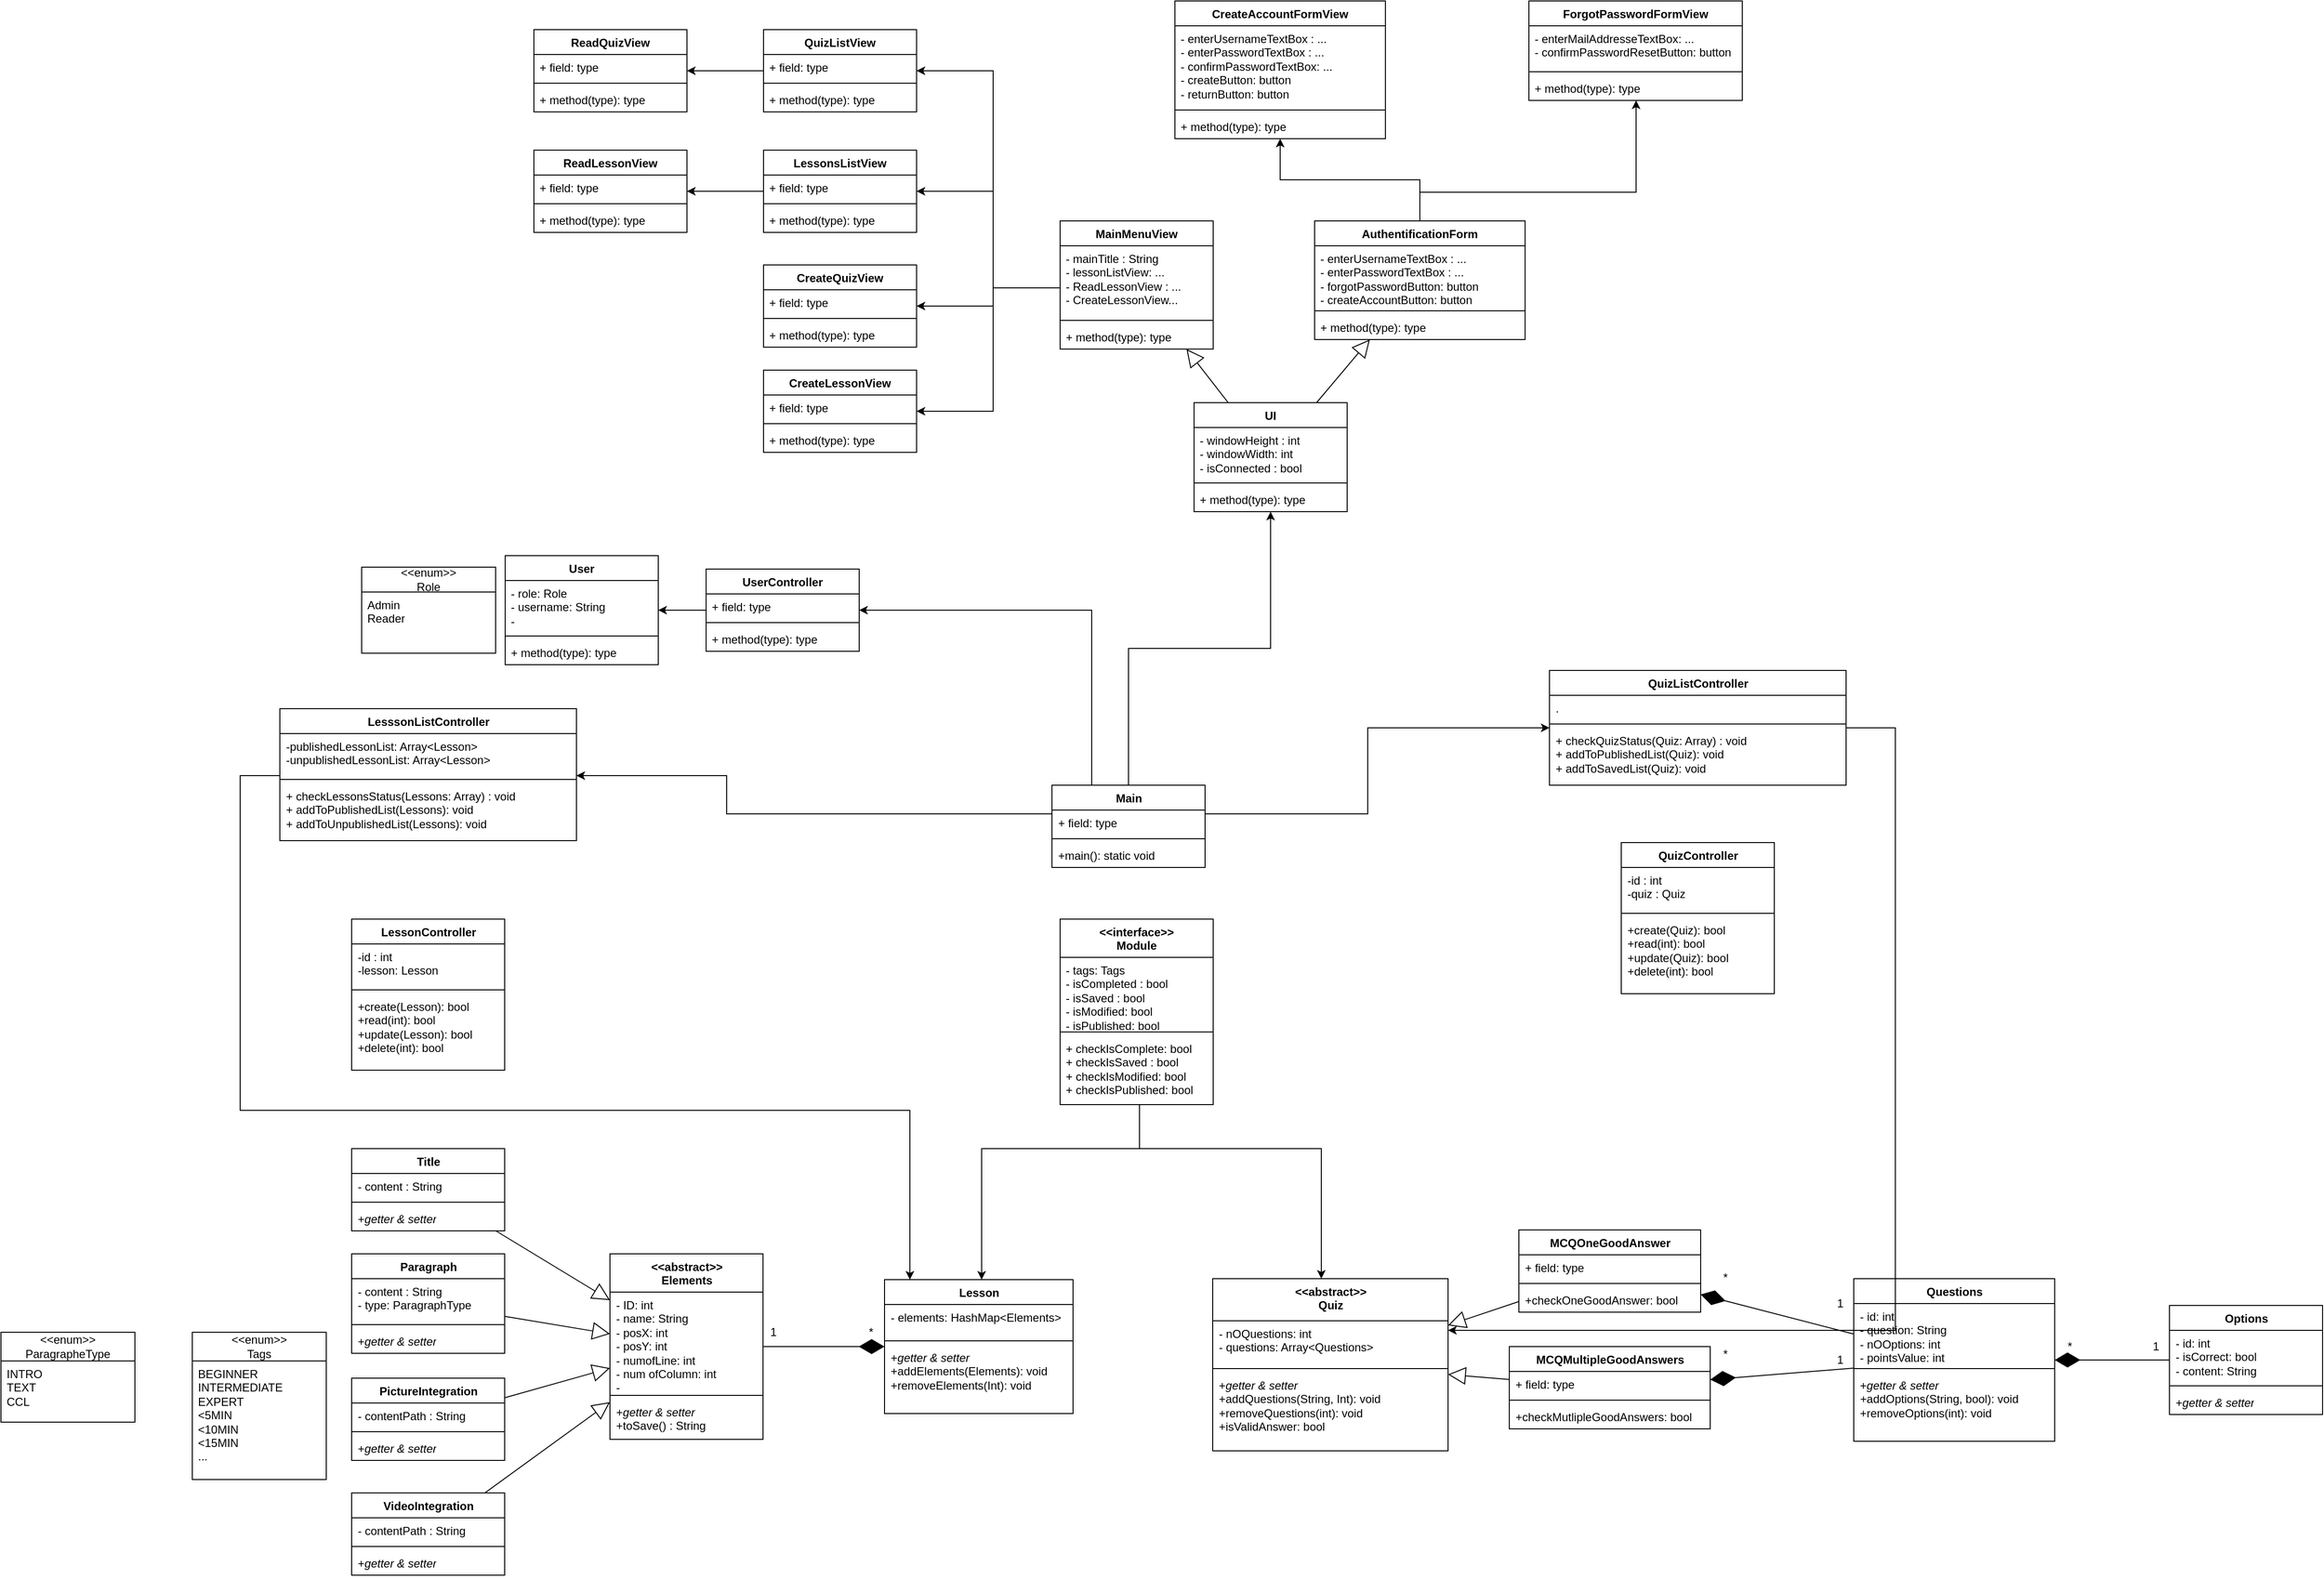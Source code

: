 <mxfile version="24.7.17">
  <diagram name="Page-1" id="LISpaQGpMFGgsJHc8Aif">
    <mxGraphModel dx="4052" dy="2722" grid="1" gridSize="10" guides="1" tooltips="1" connect="1" arrows="1" fold="1" page="1" pageScale="1" pageWidth="827" pageHeight="1169" math="0" shadow="0">
      <root>
        <mxCell id="0" />
        <mxCell id="1" parent="0" />
        <mxCell id="mZM5SPe1gq3rT5h0dDff-43" style="edgeStyle=orthogonalEdgeStyle;rounded=0;orthogonalLoop=1;jettySize=auto;html=1;" parent="1" source="yk_457d4relMSUZ8ZGa3-5" target="yk_457d4relMSUZ8ZGa3-113" edge="1">
          <mxGeometry relative="1" as="geometry">
            <Array as="points">
              <mxPoint x="-41.5" y="290" />
              <mxPoint x="-41.5" y="250" />
            </Array>
          </mxGeometry>
        </mxCell>
        <mxCell id="mZM5SPe1gq3rT5h0dDff-72" style="edgeStyle=orthogonalEdgeStyle;rounded=0;orthogonalLoop=1;jettySize=auto;html=1;" parent="1" source="yk_457d4relMSUZ8ZGa3-5" target="mZM5SPe1gq3rT5h0dDff-68" edge="1">
          <mxGeometry relative="1" as="geometry">
            <Array as="points">
              <mxPoint x="340" y="77" />
            </Array>
          </mxGeometry>
        </mxCell>
        <mxCell id="mZM5SPe1gq3rT5h0dDff-111" style="edgeStyle=orthogonalEdgeStyle;rounded=0;orthogonalLoop=1;jettySize=auto;html=1;" parent="1" source="yk_457d4relMSUZ8ZGa3-5" target="yk_457d4relMSUZ8ZGa3-9" edge="1">
          <mxGeometry relative="1" as="geometry" />
        </mxCell>
        <mxCell id="yk_457d4relMSUZ8ZGa3-5" value="Main" style="swimlane;fontStyle=1;align=center;verticalAlign=top;childLayout=stackLayout;horizontal=1;startSize=26;horizontalStack=0;resizeParent=1;resizeParentMax=0;resizeLast=0;collapsible=1;marginBottom=0;whiteSpace=wrap;html=1;" parent="1" vertex="1">
          <mxGeometry x="298.5" y="260" width="160" height="86" as="geometry" />
        </mxCell>
        <mxCell id="yk_457d4relMSUZ8ZGa3-6" value="+ field: type" style="text;strokeColor=none;fillColor=none;align=left;verticalAlign=top;spacingLeft=4;spacingRight=4;overflow=hidden;rotatable=0;points=[[0,0.5],[1,0.5]];portConstraint=eastwest;whiteSpace=wrap;html=1;" parent="yk_457d4relMSUZ8ZGa3-5" vertex="1">
          <mxGeometry y="26" width="160" height="26" as="geometry" />
        </mxCell>
        <mxCell id="yk_457d4relMSUZ8ZGa3-7" value="" style="line;strokeWidth=1;fillColor=none;align=left;verticalAlign=middle;spacingTop=-1;spacingLeft=3;spacingRight=3;rotatable=0;labelPosition=right;points=[];portConstraint=eastwest;strokeColor=inherit;" parent="yk_457d4relMSUZ8ZGa3-5" vertex="1">
          <mxGeometry y="52" width="160" height="8" as="geometry" />
        </mxCell>
        <mxCell id="yk_457d4relMSUZ8ZGa3-8" value="+main(): static void" style="text;strokeColor=none;fillColor=none;align=left;verticalAlign=top;spacingLeft=4;spacingRight=4;overflow=hidden;rotatable=0;points=[[0,0.5],[1,0.5]];portConstraint=eastwest;whiteSpace=wrap;html=1;" parent="yk_457d4relMSUZ8ZGa3-5" vertex="1">
          <mxGeometry y="60" width="160" height="26" as="geometry" />
        </mxCell>
        <mxCell id="yk_457d4relMSUZ8ZGa3-9" value="UI" style="swimlane;fontStyle=1;align=center;verticalAlign=top;childLayout=stackLayout;horizontal=1;startSize=26;horizontalStack=0;resizeParent=1;resizeParentMax=0;resizeLast=0;collapsible=1;marginBottom=0;whiteSpace=wrap;html=1;" parent="1" vertex="1">
          <mxGeometry x="447" y="-140" width="160" height="114" as="geometry" />
        </mxCell>
        <mxCell id="yk_457d4relMSUZ8ZGa3-10" value="- windowHeight : int&lt;div&gt;- windowWidth: int&lt;/div&gt;&lt;div&gt;- isConnected : bool&lt;/div&gt;" style="text;strokeColor=none;fillColor=none;align=left;verticalAlign=top;spacingLeft=4;spacingRight=4;overflow=hidden;rotatable=0;points=[[0,0.5],[1,0.5]];portConstraint=eastwest;whiteSpace=wrap;html=1;" parent="yk_457d4relMSUZ8ZGa3-9" vertex="1">
          <mxGeometry y="26" width="160" height="54" as="geometry" />
        </mxCell>
        <mxCell id="yk_457d4relMSUZ8ZGa3-11" value="" style="line;strokeWidth=1;fillColor=none;align=left;verticalAlign=middle;spacingTop=-1;spacingLeft=3;spacingRight=3;rotatable=0;labelPosition=right;points=[];portConstraint=eastwest;strokeColor=inherit;" parent="yk_457d4relMSUZ8ZGa3-9" vertex="1">
          <mxGeometry y="80" width="160" height="8" as="geometry" />
        </mxCell>
        <mxCell id="yk_457d4relMSUZ8ZGa3-12" value="+ method(type): type" style="text;strokeColor=none;fillColor=none;align=left;verticalAlign=top;spacingLeft=4;spacingRight=4;overflow=hidden;rotatable=0;points=[[0,0.5],[1,0.5]];portConstraint=eastwest;whiteSpace=wrap;html=1;" parent="yk_457d4relMSUZ8ZGa3-9" vertex="1">
          <mxGeometry y="88" width="160" height="26" as="geometry" />
        </mxCell>
        <mxCell id="mZM5SPe1gq3rT5h0dDff-110" style="edgeStyle=orthogonalEdgeStyle;rounded=0;orthogonalLoop=1;jettySize=auto;html=1;" parent="1" source="yk_457d4relMSUZ8ZGa3-13" target="yk_457d4relMSUZ8ZGa3-17" edge="1">
          <mxGeometry relative="1" as="geometry" />
        </mxCell>
        <mxCell id="yk_457d4relMSUZ8ZGa3-13" value="LessonsListView" style="swimlane;fontStyle=1;align=center;verticalAlign=top;childLayout=stackLayout;horizontal=1;startSize=26;horizontalStack=0;resizeParent=1;resizeParentMax=0;resizeLast=0;collapsible=1;marginBottom=0;whiteSpace=wrap;html=1;" parent="1" vertex="1">
          <mxGeometry x="-3" y="-404" width="160" height="86" as="geometry" />
        </mxCell>
        <mxCell id="yk_457d4relMSUZ8ZGa3-14" value="+ field: type" style="text;strokeColor=none;fillColor=none;align=left;verticalAlign=top;spacingLeft=4;spacingRight=4;overflow=hidden;rotatable=0;points=[[0,0.5],[1,0.5]];portConstraint=eastwest;whiteSpace=wrap;html=1;" parent="yk_457d4relMSUZ8ZGa3-13" vertex="1">
          <mxGeometry y="26" width="160" height="26" as="geometry" />
        </mxCell>
        <mxCell id="yk_457d4relMSUZ8ZGa3-15" value="" style="line;strokeWidth=1;fillColor=none;align=left;verticalAlign=middle;spacingTop=-1;spacingLeft=3;spacingRight=3;rotatable=0;labelPosition=right;points=[];portConstraint=eastwest;strokeColor=inherit;" parent="yk_457d4relMSUZ8ZGa3-13" vertex="1">
          <mxGeometry y="52" width="160" height="8" as="geometry" />
        </mxCell>
        <mxCell id="yk_457d4relMSUZ8ZGa3-16" value="+ method(type): type" style="text;strokeColor=none;fillColor=none;align=left;verticalAlign=top;spacingLeft=4;spacingRight=4;overflow=hidden;rotatable=0;points=[[0,0.5],[1,0.5]];portConstraint=eastwest;whiteSpace=wrap;html=1;" parent="yk_457d4relMSUZ8ZGa3-13" vertex="1">
          <mxGeometry y="60" width="160" height="26" as="geometry" />
        </mxCell>
        <mxCell id="yk_457d4relMSUZ8ZGa3-17" value="ReadLessonView" style="swimlane;fontStyle=1;align=center;verticalAlign=top;childLayout=stackLayout;horizontal=1;startSize=26;horizontalStack=0;resizeParent=1;resizeParentMax=0;resizeLast=0;collapsible=1;marginBottom=0;whiteSpace=wrap;html=1;" parent="1" vertex="1">
          <mxGeometry x="-243" y="-404" width="160" height="86" as="geometry" />
        </mxCell>
        <mxCell id="yk_457d4relMSUZ8ZGa3-18" value="+ field: type" style="text;strokeColor=none;fillColor=none;align=left;verticalAlign=top;spacingLeft=4;spacingRight=4;overflow=hidden;rotatable=0;points=[[0,0.5],[1,0.5]];portConstraint=eastwest;whiteSpace=wrap;html=1;" parent="yk_457d4relMSUZ8ZGa3-17" vertex="1">
          <mxGeometry y="26" width="160" height="26" as="geometry" />
        </mxCell>
        <mxCell id="yk_457d4relMSUZ8ZGa3-19" value="" style="line;strokeWidth=1;fillColor=none;align=left;verticalAlign=middle;spacingTop=-1;spacingLeft=3;spacingRight=3;rotatable=0;labelPosition=right;points=[];portConstraint=eastwest;strokeColor=inherit;" parent="yk_457d4relMSUZ8ZGa3-17" vertex="1">
          <mxGeometry y="52" width="160" height="8" as="geometry" />
        </mxCell>
        <mxCell id="yk_457d4relMSUZ8ZGa3-20" value="+ method(type): type" style="text;strokeColor=none;fillColor=none;align=left;verticalAlign=top;spacingLeft=4;spacingRight=4;overflow=hidden;rotatable=0;points=[[0,0.5],[1,0.5]];portConstraint=eastwest;whiteSpace=wrap;html=1;" parent="yk_457d4relMSUZ8ZGa3-17" vertex="1">
          <mxGeometry y="60" width="160" height="26" as="geometry" />
        </mxCell>
        <mxCell id="yk_457d4relMSUZ8ZGa3-21" value="CreateLessonView" style="swimlane;fontStyle=1;align=center;verticalAlign=top;childLayout=stackLayout;horizontal=1;startSize=26;horizontalStack=0;resizeParent=1;resizeParentMax=0;resizeLast=0;collapsible=1;marginBottom=0;whiteSpace=wrap;html=1;" parent="1" vertex="1">
          <mxGeometry x="-3" y="-174" width="160" height="86" as="geometry" />
        </mxCell>
        <mxCell id="yk_457d4relMSUZ8ZGa3-22" value="+ field: type" style="text;strokeColor=none;fillColor=none;align=left;verticalAlign=top;spacingLeft=4;spacingRight=4;overflow=hidden;rotatable=0;points=[[0,0.5],[1,0.5]];portConstraint=eastwest;whiteSpace=wrap;html=1;" parent="yk_457d4relMSUZ8ZGa3-21" vertex="1">
          <mxGeometry y="26" width="160" height="26" as="geometry" />
        </mxCell>
        <mxCell id="yk_457d4relMSUZ8ZGa3-23" value="" style="line;strokeWidth=1;fillColor=none;align=left;verticalAlign=middle;spacingTop=-1;spacingLeft=3;spacingRight=3;rotatable=0;labelPosition=right;points=[];portConstraint=eastwest;strokeColor=inherit;" parent="yk_457d4relMSUZ8ZGa3-21" vertex="1">
          <mxGeometry y="52" width="160" height="8" as="geometry" />
        </mxCell>
        <mxCell id="yk_457d4relMSUZ8ZGa3-24" value="+ method(type): type" style="text;strokeColor=none;fillColor=none;align=left;verticalAlign=top;spacingLeft=4;spacingRight=4;overflow=hidden;rotatable=0;points=[[0,0.5],[1,0.5]];portConstraint=eastwest;whiteSpace=wrap;html=1;" parent="yk_457d4relMSUZ8ZGa3-21" vertex="1">
          <mxGeometry y="60" width="160" height="26" as="geometry" />
        </mxCell>
        <mxCell id="mZM5SPe1gq3rT5h0dDff-106" style="edgeStyle=orthogonalEdgeStyle;rounded=0;orthogonalLoop=1;jettySize=auto;html=1;" parent="1" source="yk_457d4relMSUZ8ZGa3-25" target="yk_457d4relMSUZ8ZGa3-13" edge="1">
          <mxGeometry relative="1" as="geometry">
            <Array as="points">
              <mxPoint x="237" y="-260" />
              <mxPoint x="237" y="-361" />
            </Array>
          </mxGeometry>
        </mxCell>
        <mxCell id="mZM5SPe1gq3rT5h0dDff-107" style="edgeStyle=orthogonalEdgeStyle;rounded=0;orthogonalLoop=1;jettySize=auto;html=1;" parent="1" source="yk_457d4relMSUZ8ZGa3-25" target="mZM5SPe1gq3rT5h0dDff-76" edge="1">
          <mxGeometry relative="1" as="geometry">
            <Array as="points">
              <mxPoint x="237" y="-260" />
              <mxPoint x="237" y="-241" />
            </Array>
          </mxGeometry>
        </mxCell>
        <mxCell id="mZM5SPe1gq3rT5h0dDff-108" style="edgeStyle=orthogonalEdgeStyle;rounded=0;orthogonalLoop=1;jettySize=auto;html=1;" parent="1" source="yk_457d4relMSUZ8ZGa3-25" target="yk_457d4relMSUZ8ZGa3-21" edge="1">
          <mxGeometry relative="1" as="geometry">
            <Array as="points">
              <mxPoint x="237" y="-260" />
              <mxPoint x="237" y="-131" />
            </Array>
          </mxGeometry>
        </mxCell>
        <mxCell id="yk_457d4relMSUZ8ZGa3-25" value="MainMenuView" style="swimlane;fontStyle=1;align=center;verticalAlign=top;childLayout=stackLayout;horizontal=1;startSize=26;horizontalStack=0;resizeParent=1;resizeParentMax=0;resizeLast=0;collapsible=1;marginBottom=0;whiteSpace=wrap;html=1;" parent="1" vertex="1">
          <mxGeometry x="307" y="-330" width="160" height="134" as="geometry" />
        </mxCell>
        <mxCell id="yk_457d4relMSUZ8ZGa3-26" value="- mainTitle : String&lt;div&gt;- lessonListView: ...&lt;/div&gt;&lt;div&gt;- ReadLessonView : ...&lt;/div&gt;&lt;div&gt;- CreateLessonView...&lt;/div&gt;" style="text;strokeColor=none;fillColor=none;align=left;verticalAlign=top;spacingLeft=4;spacingRight=4;overflow=hidden;rotatable=0;points=[[0,0.5],[1,0.5]];portConstraint=eastwest;whiteSpace=wrap;html=1;" parent="yk_457d4relMSUZ8ZGa3-25" vertex="1">
          <mxGeometry y="26" width="160" height="74" as="geometry" />
        </mxCell>
        <mxCell id="yk_457d4relMSUZ8ZGa3-27" value="" style="line;strokeWidth=1;fillColor=none;align=left;verticalAlign=middle;spacingTop=-1;spacingLeft=3;spacingRight=3;rotatable=0;labelPosition=right;points=[];portConstraint=eastwest;strokeColor=inherit;" parent="yk_457d4relMSUZ8ZGa3-25" vertex="1">
          <mxGeometry y="100" width="160" height="8" as="geometry" />
        </mxCell>
        <mxCell id="yk_457d4relMSUZ8ZGa3-28" value="+ method(type): type" style="text;strokeColor=none;fillColor=none;align=left;verticalAlign=top;spacingLeft=4;spacingRight=4;overflow=hidden;rotatable=0;points=[[0,0.5],[1,0.5]];portConstraint=eastwest;whiteSpace=wrap;html=1;" parent="yk_457d4relMSUZ8ZGa3-25" vertex="1">
          <mxGeometry y="108" width="160" height="26" as="geometry" />
        </mxCell>
        <mxCell id="mZM5SPe1gq3rT5h0dDff-103" style="edgeStyle=orthogonalEdgeStyle;rounded=0;orthogonalLoop=1;jettySize=auto;html=1;" parent="1" source="yk_457d4relMSUZ8ZGa3-29" target="yk_457d4relMSUZ8ZGa3-33" edge="1">
          <mxGeometry relative="1" as="geometry" />
        </mxCell>
        <mxCell id="mZM5SPe1gq3rT5h0dDff-104" style="edgeStyle=orthogonalEdgeStyle;rounded=0;orthogonalLoop=1;jettySize=auto;html=1;" parent="1" source="yk_457d4relMSUZ8ZGa3-29" target="yk_457d4relMSUZ8ZGa3-37" edge="1">
          <mxGeometry relative="1" as="geometry">
            <Array as="points">
              <mxPoint x="683" y="-360" />
              <mxPoint x="909" y="-360" />
            </Array>
          </mxGeometry>
        </mxCell>
        <mxCell id="yk_457d4relMSUZ8ZGa3-29" value="AuthentificationForm" style="swimlane;fontStyle=1;align=center;verticalAlign=top;childLayout=stackLayout;horizontal=1;startSize=26;horizontalStack=0;resizeParent=1;resizeParentMax=0;resizeLast=0;collapsible=1;marginBottom=0;whiteSpace=wrap;html=1;" parent="1" vertex="1">
          <mxGeometry x="573" y="-330" width="220" height="124" as="geometry" />
        </mxCell>
        <mxCell id="yk_457d4relMSUZ8ZGa3-30" value="- enterUsernameTextBox : ...&lt;div&gt;- enterPasswordTextBox : ...&lt;/div&gt;&lt;div&gt;- forgotPasswordButton: button&lt;/div&gt;&lt;div&gt;- createAccountButton: button&lt;/div&gt;" style="text;strokeColor=none;fillColor=none;align=left;verticalAlign=top;spacingLeft=4;spacingRight=4;overflow=hidden;rotatable=0;points=[[0,0.5],[1,0.5]];portConstraint=eastwest;whiteSpace=wrap;html=1;" parent="yk_457d4relMSUZ8ZGa3-29" vertex="1">
          <mxGeometry y="26" width="220" height="64" as="geometry" />
        </mxCell>
        <mxCell id="yk_457d4relMSUZ8ZGa3-31" value="" style="line;strokeWidth=1;fillColor=none;align=left;verticalAlign=middle;spacingTop=-1;spacingLeft=3;spacingRight=3;rotatable=0;labelPosition=right;points=[];portConstraint=eastwest;strokeColor=inherit;" parent="yk_457d4relMSUZ8ZGa3-29" vertex="1">
          <mxGeometry y="90" width="220" height="8" as="geometry" />
        </mxCell>
        <mxCell id="yk_457d4relMSUZ8ZGa3-32" value="+ method(type): type" style="text;strokeColor=none;fillColor=none;align=left;verticalAlign=top;spacingLeft=4;spacingRight=4;overflow=hidden;rotatable=0;points=[[0,0.5],[1,0.5]];portConstraint=eastwest;whiteSpace=wrap;html=1;" parent="yk_457d4relMSUZ8ZGa3-29" vertex="1">
          <mxGeometry y="98" width="220" height="26" as="geometry" />
        </mxCell>
        <mxCell id="yk_457d4relMSUZ8ZGa3-33" value="CreateAccountFormView" style="swimlane;fontStyle=1;align=center;verticalAlign=top;childLayout=stackLayout;horizontal=1;startSize=26;horizontalStack=0;resizeParent=1;resizeParentMax=0;resizeLast=0;collapsible=1;marginBottom=0;whiteSpace=wrap;html=1;" parent="1" vertex="1">
          <mxGeometry x="427" y="-560" width="220" height="144" as="geometry" />
        </mxCell>
        <mxCell id="yk_457d4relMSUZ8ZGa3-34" value="- enterUsernameTextBox&amp;nbsp;: ...&lt;div&gt;- enterPassword&lt;span style=&quot;background-color: initial;&quot;&gt;TextBox&lt;/span&gt;&lt;span style=&quot;background-color: initial;&quot;&gt;&amp;nbsp;: ...&lt;/span&gt;&lt;/div&gt;&lt;div&gt;- confirmPassword&lt;span style=&quot;background-color: initial;&quot;&gt;TextBox&lt;/span&gt;&lt;span style=&quot;background-color: initial;&quot;&gt;: ...&lt;/span&gt;&lt;/div&gt;&lt;div&gt;- createButton: button&lt;/div&gt;&lt;div&gt;- returnButton: button&lt;/div&gt;&lt;div&gt;&lt;br&gt;&lt;/div&gt;" style="text;strokeColor=none;fillColor=none;align=left;verticalAlign=top;spacingLeft=4;spacingRight=4;overflow=hidden;rotatable=0;points=[[0,0.5],[1,0.5]];portConstraint=eastwest;whiteSpace=wrap;html=1;" parent="yk_457d4relMSUZ8ZGa3-33" vertex="1">
          <mxGeometry y="26" width="220" height="84" as="geometry" />
        </mxCell>
        <mxCell id="yk_457d4relMSUZ8ZGa3-35" value="" style="line;strokeWidth=1;fillColor=none;align=left;verticalAlign=middle;spacingTop=-1;spacingLeft=3;spacingRight=3;rotatable=0;labelPosition=right;points=[];portConstraint=eastwest;strokeColor=inherit;" parent="yk_457d4relMSUZ8ZGa3-33" vertex="1">
          <mxGeometry y="110" width="220" height="8" as="geometry" />
        </mxCell>
        <mxCell id="yk_457d4relMSUZ8ZGa3-36" value="+ method(type): type" style="text;strokeColor=none;fillColor=none;align=left;verticalAlign=top;spacingLeft=4;spacingRight=4;overflow=hidden;rotatable=0;points=[[0,0.5],[1,0.5]];portConstraint=eastwest;whiteSpace=wrap;html=1;" parent="yk_457d4relMSUZ8ZGa3-33" vertex="1">
          <mxGeometry y="118" width="220" height="26" as="geometry" />
        </mxCell>
        <mxCell id="yk_457d4relMSUZ8ZGa3-37" value="ForgotPasswordFormView" style="swimlane;fontStyle=1;align=center;verticalAlign=top;childLayout=stackLayout;horizontal=1;startSize=26;horizontalStack=0;resizeParent=1;resizeParentMax=0;resizeLast=0;collapsible=1;marginBottom=0;whiteSpace=wrap;html=1;" parent="1" vertex="1">
          <mxGeometry x="797" y="-560" width="223" height="104" as="geometry" />
        </mxCell>
        <mxCell id="yk_457d4relMSUZ8ZGa3-38" value="- enterMailAddresseTextBox: ...&lt;div&gt;- confirmPasswordResetButton: button&amp;nbsp;&lt;/div&gt;" style="text;strokeColor=none;fillColor=none;align=left;verticalAlign=top;spacingLeft=4;spacingRight=4;overflow=hidden;rotatable=0;points=[[0,0.5],[1,0.5]];portConstraint=eastwest;whiteSpace=wrap;html=1;" parent="yk_457d4relMSUZ8ZGa3-37" vertex="1">
          <mxGeometry y="26" width="223" height="44" as="geometry" />
        </mxCell>
        <mxCell id="yk_457d4relMSUZ8ZGa3-39" value="" style="line;strokeWidth=1;fillColor=none;align=left;verticalAlign=middle;spacingTop=-1;spacingLeft=3;spacingRight=3;rotatable=0;labelPosition=right;points=[];portConstraint=eastwest;strokeColor=inherit;" parent="yk_457d4relMSUZ8ZGa3-37" vertex="1">
          <mxGeometry y="70" width="223" height="8" as="geometry" />
        </mxCell>
        <mxCell id="yk_457d4relMSUZ8ZGa3-40" value="+ method(type): type" style="text;strokeColor=none;fillColor=none;align=left;verticalAlign=top;spacingLeft=4;spacingRight=4;overflow=hidden;rotatable=0;points=[[0,0.5],[1,0.5]];portConstraint=eastwest;whiteSpace=wrap;html=1;" parent="yk_457d4relMSUZ8ZGa3-37" vertex="1">
          <mxGeometry y="78" width="223" height="26" as="geometry" />
        </mxCell>
        <mxCell id="yk_457d4relMSUZ8ZGa3-41" value="Lesson" style="swimlane;fontStyle=1;align=center;verticalAlign=top;childLayout=stackLayout;horizontal=1;startSize=26;horizontalStack=0;resizeParent=1;resizeParentMax=0;resizeLast=0;collapsible=1;marginBottom=0;whiteSpace=wrap;html=1;" parent="1" vertex="1">
          <mxGeometry x="123.5" y="777" width="197" height="140" as="geometry" />
        </mxCell>
        <mxCell id="yk_457d4relMSUZ8ZGa3-42" value="- elements: HashMap&amp;lt;Elements&amp;gt;&lt;div&gt;&lt;br&gt;&lt;/div&gt;" style="text;strokeColor=none;fillColor=none;align=left;verticalAlign=top;spacingLeft=4;spacingRight=4;overflow=hidden;rotatable=0;points=[[0,0.5],[1,0.5]];portConstraint=eastwest;whiteSpace=wrap;html=1;" parent="yk_457d4relMSUZ8ZGa3-41" vertex="1">
          <mxGeometry y="26" width="197" height="34" as="geometry" />
        </mxCell>
        <mxCell id="yk_457d4relMSUZ8ZGa3-43" value="" style="line;strokeWidth=1;fillColor=none;align=left;verticalAlign=middle;spacingTop=-1;spacingLeft=3;spacingRight=3;rotatable=0;labelPosition=right;points=[];portConstraint=eastwest;strokeColor=inherit;" parent="yk_457d4relMSUZ8ZGa3-41" vertex="1">
          <mxGeometry y="60" width="197" height="8" as="geometry" />
        </mxCell>
        <mxCell id="yk_457d4relMSUZ8ZGa3-44" value="&lt;div&gt;+&lt;i&gt;getter &amp;amp; setter&lt;/i&gt;&lt;/div&gt;+addElements(Elements): void&lt;div&gt;+removeElements(&lt;span style=&quot;background-color: initial;&quot;&gt;Int&lt;/span&gt;&lt;span style=&quot;background-color: initial;&quot;&gt;): void&lt;/span&gt;&lt;/div&gt;" style="text;strokeColor=none;fillColor=none;align=left;verticalAlign=top;spacingLeft=4;spacingRight=4;overflow=hidden;rotatable=0;points=[[0,0.5],[1,0.5]];portConstraint=eastwest;whiteSpace=wrap;html=1;" parent="yk_457d4relMSUZ8ZGa3-41" vertex="1">
          <mxGeometry y="68" width="197" height="72" as="geometry" />
        </mxCell>
        <mxCell id="yk_457d4relMSUZ8ZGa3-45" value="&lt;div&gt;&amp;lt;&amp;lt;abstract&amp;gt;&amp;gt;&lt;/div&gt;Elements" style="swimlane;fontStyle=1;align=center;verticalAlign=top;childLayout=stackLayout;horizontal=1;startSize=40;horizontalStack=0;resizeParent=1;resizeParentMax=0;resizeLast=0;collapsible=1;marginBottom=0;whiteSpace=wrap;html=1;" parent="1" vertex="1">
          <mxGeometry x="-163.5" y="750" width="160" height="194" as="geometry" />
        </mxCell>
        <mxCell id="yk_457d4relMSUZ8ZGa3-46" value="- ID: int&lt;div&gt;- name: String&lt;div&gt;- posX: int&lt;/div&gt;&lt;div&gt;- posY: int&lt;/div&gt;&lt;div&gt;- numofLine: int&lt;/div&gt;&lt;div&gt;- num ofColumn: int&lt;/div&gt;&lt;div&gt;-&amp;nbsp;&lt;/div&gt;&lt;/div&gt;" style="text;strokeColor=none;fillColor=none;align=left;verticalAlign=top;spacingLeft=4;spacingRight=4;overflow=hidden;rotatable=0;points=[[0,0.5],[1,0.5]];portConstraint=eastwest;whiteSpace=wrap;html=1;" parent="yk_457d4relMSUZ8ZGa3-45" vertex="1">
          <mxGeometry y="40" width="160" height="104" as="geometry" />
        </mxCell>
        <mxCell id="yk_457d4relMSUZ8ZGa3-47" value="" style="line;strokeWidth=1;fillColor=none;align=left;verticalAlign=middle;spacingTop=-1;spacingLeft=3;spacingRight=3;rotatable=0;labelPosition=right;points=[];portConstraint=eastwest;strokeColor=inherit;" parent="yk_457d4relMSUZ8ZGa3-45" vertex="1">
          <mxGeometry y="144" width="160" height="8" as="geometry" />
        </mxCell>
        <mxCell id="yk_457d4relMSUZ8ZGa3-48" value="+&lt;i&gt;getter &amp;amp; setter&lt;/i&gt;&lt;div&gt;+toSave() : String&lt;/div&gt;" style="text;strokeColor=none;fillColor=none;align=left;verticalAlign=top;spacingLeft=4;spacingRight=4;overflow=hidden;rotatable=0;points=[[0,0.5],[1,0.5]];portConstraint=eastwest;whiteSpace=wrap;html=1;" parent="yk_457d4relMSUZ8ZGa3-45" vertex="1">
          <mxGeometry y="152" width="160" height="42" as="geometry" />
        </mxCell>
        <mxCell id="yk_457d4relMSUZ8ZGa3-50" value="Title" style="swimlane;fontStyle=1;align=center;verticalAlign=top;childLayout=stackLayout;horizontal=1;startSize=26;horizontalStack=0;resizeParent=1;resizeParentMax=0;resizeLast=0;collapsible=1;marginBottom=0;whiteSpace=wrap;html=1;" parent="1" vertex="1">
          <mxGeometry x="-433.5" y="640" width="160" height="86" as="geometry" />
        </mxCell>
        <mxCell id="yk_457d4relMSUZ8ZGa3-51" value="- content : String" style="text;strokeColor=none;fillColor=none;align=left;verticalAlign=top;spacingLeft=4;spacingRight=4;overflow=hidden;rotatable=0;points=[[0,0.5],[1,0.5]];portConstraint=eastwest;whiteSpace=wrap;html=1;" parent="yk_457d4relMSUZ8ZGa3-50" vertex="1">
          <mxGeometry y="26" width="160" height="26" as="geometry" />
        </mxCell>
        <mxCell id="yk_457d4relMSUZ8ZGa3-52" value="" style="line;strokeWidth=1;fillColor=none;align=left;verticalAlign=middle;spacingTop=-1;spacingLeft=3;spacingRight=3;rotatable=0;labelPosition=right;points=[];portConstraint=eastwest;strokeColor=inherit;" parent="yk_457d4relMSUZ8ZGa3-50" vertex="1">
          <mxGeometry y="52" width="160" height="8" as="geometry" />
        </mxCell>
        <mxCell id="yk_457d4relMSUZ8ZGa3-53" value="+&lt;i&gt;getter &amp;amp; setter&lt;/i&gt;" style="text;strokeColor=none;fillColor=none;align=left;verticalAlign=top;spacingLeft=4;spacingRight=4;overflow=hidden;rotatable=0;points=[[0,0.5],[1,0.5]];portConstraint=eastwest;whiteSpace=wrap;html=1;" parent="yk_457d4relMSUZ8ZGa3-50" vertex="1">
          <mxGeometry y="60" width="160" height="26" as="geometry" />
        </mxCell>
        <mxCell id="yk_457d4relMSUZ8ZGa3-54" value="Paragraph" style="swimlane;fontStyle=1;align=center;verticalAlign=top;childLayout=stackLayout;horizontal=1;startSize=26;horizontalStack=0;resizeParent=1;resizeParentMax=0;resizeLast=0;collapsible=1;marginBottom=0;whiteSpace=wrap;html=1;" parent="1" vertex="1">
          <mxGeometry x="-433.5" y="750" width="160" height="104" as="geometry" />
        </mxCell>
        <mxCell id="yk_457d4relMSUZ8ZGa3-55" value="- content : String&lt;div&gt;- type: ParagraphType&lt;/div&gt;" style="text;strokeColor=none;fillColor=none;align=left;verticalAlign=top;spacingLeft=4;spacingRight=4;overflow=hidden;rotatable=0;points=[[0,0.5],[1,0.5]];portConstraint=eastwest;whiteSpace=wrap;html=1;" parent="yk_457d4relMSUZ8ZGa3-54" vertex="1">
          <mxGeometry y="26" width="160" height="44" as="geometry" />
        </mxCell>
        <mxCell id="yk_457d4relMSUZ8ZGa3-56" value="" style="line;strokeWidth=1;fillColor=none;align=left;verticalAlign=middle;spacingTop=-1;spacingLeft=3;spacingRight=3;rotatable=0;labelPosition=right;points=[];portConstraint=eastwest;strokeColor=inherit;" parent="yk_457d4relMSUZ8ZGa3-54" vertex="1">
          <mxGeometry y="70" width="160" height="8" as="geometry" />
        </mxCell>
        <mxCell id="yk_457d4relMSUZ8ZGa3-57" value="+&lt;i&gt;getter &amp;amp; setter&lt;/i&gt;" style="text;strokeColor=none;fillColor=none;align=left;verticalAlign=top;spacingLeft=4;spacingRight=4;overflow=hidden;rotatable=0;points=[[0,0.5],[1,0.5]];portConstraint=eastwest;whiteSpace=wrap;html=1;" parent="yk_457d4relMSUZ8ZGa3-54" vertex="1">
          <mxGeometry y="78" width="160" height="26" as="geometry" />
        </mxCell>
        <mxCell id="yk_457d4relMSUZ8ZGa3-58" value="PictureIntegration" style="swimlane;fontStyle=1;align=center;verticalAlign=top;childLayout=stackLayout;horizontal=1;startSize=26;horizontalStack=0;resizeParent=1;resizeParentMax=0;resizeLast=0;collapsible=1;marginBottom=0;whiteSpace=wrap;html=1;" parent="1" vertex="1">
          <mxGeometry x="-433.5" y="880" width="160" height="86" as="geometry" />
        </mxCell>
        <mxCell id="yk_457d4relMSUZ8ZGa3-59" value="- contentPath : String" style="text;strokeColor=none;fillColor=none;align=left;verticalAlign=top;spacingLeft=4;spacingRight=4;overflow=hidden;rotatable=0;points=[[0,0.5],[1,0.5]];portConstraint=eastwest;whiteSpace=wrap;html=1;" parent="yk_457d4relMSUZ8ZGa3-58" vertex="1">
          <mxGeometry y="26" width="160" height="26" as="geometry" />
        </mxCell>
        <mxCell id="yk_457d4relMSUZ8ZGa3-60" value="" style="line;strokeWidth=1;fillColor=none;align=left;verticalAlign=middle;spacingTop=-1;spacingLeft=3;spacingRight=3;rotatable=0;labelPosition=right;points=[];portConstraint=eastwest;strokeColor=inherit;" parent="yk_457d4relMSUZ8ZGa3-58" vertex="1">
          <mxGeometry y="52" width="160" height="8" as="geometry" />
        </mxCell>
        <mxCell id="yk_457d4relMSUZ8ZGa3-61" value="+&lt;i&gt;getter &amp;amp; setter&lt;/i&gt;" style="text;strokeColor=none;fillColor=none;align=left;verticalAlign=top;spacingLeft=4;spacingRight=4;overflow=hidden;rotatable=0;points=[[0,0.5],[1,0.5]];portConstraint=eastwest;whiteSpace=wrap;html=1;" parent="yk_457d4relMSUZ8ZGa3-58" vertex="1">
          <mxGeometry y="60" width="160" height="26" as="geometry" />
        </mxCell>
        <mxCell id="yk_457d4relMSUZ8ZGa3-62" value="VideoIntegration" style="swimlane;fontStyle=1;align=center;verticalAlign=top;childLayout=stackLayout;horizontal=1;startSize=26;horizontalStack=0;resizeParent=1;resizeParentMax=0;resizeLast=0;collapsible=1;marginBottom=0;whiteSpace=wrap;html=1;" parent="1" vertex="1">
          <mxGeometry x="-433.5" y="1000" width="160" height="86" as="geometry" />
        </mxCell>
        <mxCell id="yk_457d4relMSUZ8ZGa3-63" value="- contentPath : String" style="text;strokeColor=none;fillColor=none;align=left;verticalAlign=top;spacingLeft=4;spacingRight=4;overflow=hidden;rotatable=0;points=[[0,0.5],[1,0.5]];portConstraint=eastwest;whiteSpace=wrap;html=1;" parent="yk_457d4relMSUZ8ZGa3-62" vertex="1">
          <mxGeometry y="26" width="160" height="26" as="geometry" />
        </mxCell>
        <mxCell id="yk_457d4relMSUZ8ZGa3-64" value="" style="line;strokeWidth=1;fillColor=none;align=left;verticalAlign=middle;spacingTop=-1;spacingLeft=3;spacingRight=3;rotatable=0;labelPosition=right;points=[];portConstraint=eastwest;strokeColor=inherit;" parent="yk_457d4relMSUZ8ZGa3-62" vertex="1">
          <mxGeometry y="52" width="160" height="8" as="geometry" />
        </mxCell>
        <mxCell id="yk_457d4relMSUZ8ZGa3-65" value="+&lt;i&gt;getter &amp;amp; setter&lt;/i&gt;" style="text;strokeColor=none;fillColor=none;align=left;verticalAlign=top;spacingLeft=4;spacingRight=4;overflow=hidden;rotatable=0;points=[[0,0.5],[1,0.5]];portConstraint=eastwest;whiteSpace=wrap;html=1;" parent="yk_457d4relMSUZ8ZGa3-62" vertex="1">
          <mxGeometry y="60" width="160" height="26" as="geometry" />
        </mxCell>
        <mxCell id="yk_457d4relMSUZ8ZGa3-79" value="&amp;lt;&amp;lt;enum&amp;gt;&amp;gt;&lt;div&gt;Tags&lt;/div&gt;" style="swimlane;fontStyle=0;childLayout=stackLayout;horizontal=1;startSize=30;fillColor=none;horizontalStack=0;resizeParent=1;resizeParentMax=0;resizeLast=0;collapsible=1;marginBottom=0;whiteSpace=wrap;html=1;" parent="1" vertex="1">
          <mxGeometry x="-600" y="832" width="140" height="154" as="geometry" />
        </mxCell>
        <mxCell id="yk_457d4relMSUZ8ZGa3-80" value="BEGINNER&lt;div&gt;INTERMEDIATE&lt;/div&gt;&lt;div&gt;EXPERT&lt;/div&gt;&lt;div&gt;&amp;lt;5MIN&lt;/div&gt;&lt;div&gt;&amp;lt;10MIN&lt;/div&gt;&lt;div&gt;&amp;lt;15MIN&lt;/div&gt;&lt;div&gt;...&lt;/div&gt;" style="text;strokeColor=none;fillColor=none;align=left;verticalAlign=top;spacingLeft=4;spacingRight=4;overflow=hidden;rotatable=0;points=[[0,0.5],[1,0.5]];portConstraint=eastwest;whiteSpace=wrap;html=1;" parent="yk_457d4relMSUZ8ZGa3-79" vertex="1">
          <mxGeometry y="30" width="140" height="124" as="geometry" />
        </mxCell>
        <mxCell id="yk_457d4relMSUZ8ZGa3-85" value="&lt;div&gt;&amp;lt;&amp;lt;abstract&amp;gt;&amp;gt;&lt;/div&gt;Quiz" style="swimlane;fontStyle=1;align=center;verticalAlign=top;childLayout=stackLayout;horizontal=1;startSize=44;horizontalStack=0;resizeParent=1;resizeParentMax=0;resizeLast=0;collapsible=1;marginBottom=0;whiteSpace=wrap;html=1;" parent="1" vertex="1">
          <mxGeometry x="466.5" y="776" width="246" height="180" as="geometry" />
        </mxCell>
        <mxCell id="yk_457d4relMSUZ8ZGa3-86" value="- nOQuestions: int&lt;div&gt;- questions: Array&amp;lt;Questions&amp;gt;&lt;/div&gt;" style="text;strokeColor=none;fillColor=none;align=left;verticalAlign=top;spacingLeft=4;spacingRight=4;overflow=hidden;rotatable=0;points=[[0,0.5],[1,0.5]];portConstraint=eastwest;whiteSpace=wrap;html=1;" parent="yk_457d4relMSUZ8ZGa3-85" vertex="1">
          <mxGeometry y="44" width="246" height="46" as="geometry" />
        </mxCell>
        <mxCell id="yk_457d4relMSUZ8ZGa3-87" value="" style="line;strokeWidth=1;fillColor=none;align=left;verticalAlign=middle;spacingTop=-1;spacingLeft=3;spacingRight=3;rotatable=0;labelPosition=right;points=[];portConstraint=eastwest;strokeColor=inherit;" parent="yk_457d4relMSUZ8ZGa3-85" vertex="1">
          <mxGeometry y="90" width="246" height="8" as="geometry" />
        </mxCell>
        <mxCell id="yk_457d4relMSUZ8ZGa3-88" value="&lt;div&gt;+&lt;i&gt;getter &amp;amp; setter&lt;/i&gt;&lt;/div&gt;+addQuestions(String, Int): void&lt;div&gt;+removeQuestions(int): void&lt;/div&gt;&lt;div&gt;+isValidAnswer: bool&lt;/div&gt;" style="text;strokeColor=none;fillColor=none;align=left;verticalAlign=top;spacingLeft=4;spacingRight=4;overflow=hidden;rotatable=0;points=[[0,0.5],[1,0.5]];portConstraint=eastwest;whiteSpace=wrap;html=1;" parent="yk_457d4relMSUZ8ZGa3-85" vertex="1">
          <mxGeometry y="98" width="246" height="82" as="geometry" />
        </mxCell>
        <mxCell id="yk_457d4relMSUZ8ZGa3-89" value="MCQOneGoodAnswer" style="swimlane;fontStyle=1;align=center;verticalAlign=top;childLayout=stackLayout;horizontal=1;startSize=26;horizontalStack=0;resizeParent=1;resizeParentMax=0;resizeLast=0;collapsible=1;marginBottom=0;whiteSpace=wrap;html=1;" parent="1" vertex="1">
          <mxGeometry x="786.5" y="725" width="190" height="86" as="geometry" />
        </mxCell>
        <mxCell id="yk_457d4relMSUZ8ZGa3-90" value="+ field: type" style="text;strokeColor=none;fillColor=none;align=left;verticalAlign=top;spacingLeft=4;spacingRight=4;overflow=hidden;rotatable=0;points=[[0,0.5],[1,0.5]];portConstraint=eastwest;whiteSpace=wrap;html=1;" parent="yk_457d4relMSUZ8ZGa3-89" vertex="1">
          <mxGeometry y="26" width="190" height="26" as="geometry" />
        </mxCell>
        <mxCell id="yk_457d4relMSUZ8ZGa3-91" value="" style="line;strokeWidth=1;fillColor=none;align=left;verticalAlign=middle;spacingTop=-1;spacingLeft=3;spacingRight=3;rotatable=0;labelPosition=right;points=[];portConstraint=eastwest;strokeColor=inherit;" parent="yk_457d4relMSUZ8ZGa3-89" vertex="1">
          <mxGeometry y="52" width="190" height="8" as="geometry" />
        </mxCell>
        <mxCell id="yk_457d4relMSUZ8ZGa3-92" value="+checkOneGoodAnswer: bool" style="text;strokeColor=none;fillColor=none;align=left;verticalAlign=top;spacingLeft=4;spacingRight=4;overflow=hidden;rotatable=0;points=[[0,0.5],[1,0.5]];portConstraint=eastwest;whiteSpace=wrap;html=1;" parent="yk_457d4relMSUZ8ZGa3-89" vertex="1">
          <mxGeometry y="60" width="190" height="26" as="geometry" />
        </mxCell>
        <mxCell id="yk_457d4relMSUZ8ZGa3-93" value="MCQMultipleGoodAnswers" style="swimlane;fontStyle=1;align=center;verticalAlign=top;childLayout=stackLayout;horizontal=1;startSize=26;horizontalStack=0;resizeParent=1;resizeParentMax=0;resizeLast=0;collapsible=1;marginBottom=0;whiteSpace=wrap;html=1;" parent="1" vertex="1">
          <mxGeometry x="776.5" y="847" width="210" height="86" as="geometry" />
        </mxCell>
        <mxCell id="yk_457d4relMSUZ8ZGa3-94" value="+ field: type" style="text;strokeColor=none;fillColor=none;align=left;verticalAlign=top;spacingLeft=4;spacingRight=4;overflow=hidden;rotatable=0;points=[[0,0.5],[1,0.5]];portConstraint=eastwest;whiteSpace=wrap;html=1;" parent="yk_457d4relMSUZ8ZGa3-93" vertex="1">
          <mxGeometry y="26" width="210" height="26" as="geometry" />
        </mxCell>
        <mxCell id="yk_457d4relMSUZ8ZGa3-95" value="" style="line;strokeWidth=1;fillColor=none;align=left;verticalAlign=middle;spacingTop=-1;spacingLeft=3;spacingRight=3;rotatable=0;labelPosition=right;points=[];portConstraint=eastwest;strokeColor=inherit;" parent="yk_457d4relMSUZ8ZGa3-93" vertex="1">
          <mxGeometry y="52" width="210" height="8" as="geometry" />
        </mxCell>
        <mxCell id="yk_457d4relMSUZ8ZGa3-96" value="+checkMutlipleGoodAnswers: bool" style="text;strokeColor=none;fillColor=none;align=left;verticalAlign=top;spacingLeft=4;spacingRight=4;overflow=hidden;rotatable=0;points=[[0,0.5],[1,0.5]];portConstraint=eastwest;whiteSpace=wrap;html=1;" parent="yk_457d4relMSUZ8ZGa3-93" vertex="1">
          <mxGeometry y="60" width="210" height="26" as="geometry" />
        </mxCell>
        <mxCell id="yk_457d4relMSUZ8ZGa3-101" value="Questions" style="swimlane;fontStyle=1;align=center;verticalAlign=top;childLayout=stackLayout;horizontal=1;startSize=26;horizontalStack=0;resizeParent=1;resizeParentMax=0;resizeLast=0;collapsible=1;marginBottom=0;whiteSpace=wrap;html=1;" parent="1" vertex="1">
          <mxGeometry x="1136.5" y="776" width="210" height="170" as="geometry" />
        </mxCell>
        <mxCell id="yk_457d4relMSUZ8ZGa3-102" value="- id: int&lt;div&gt;- question: String&lt;br&gt;&lt;div&gt;- nOOptions: int&lt;/div&gt;&lt;div&gt;- pointsValue: int&lt;/div&gt;&lt;/div&gt;" style="text;strokeColor=none;fillColor=none;align=left;verticalAlign=top;spacingLeft=4;spacingRight=4;overflow=hidden;rotatable=0;points=[[0,0.5],[1,0.5]];portConstraint=eastwest;whiteSpace=wrap;html=1;" parent="yk_457d4relMSUZ8ZGa3-101" vertex="1">
          <mxGeometry y="26" width="210" height="64" as="geometry" />
        </mxCell>
        <mxCell id="yk_457d4relMSUZ8ZGa3-103" value="" style="line;strokeWidth=1;fillColor=none;align=left;verticalAlign=middle;spacingTop=-1;spacingLeft=3;spacingRight=3;rotatable=0;labelPosition=right;points=[];portConstraint=eastwest;strokeColor=inherit;" parent="yk_457d4relMSUZ8ZGa3-101" vertex="1">
          <mxGeometry y="90" width="210" height="8" as="geometry" />
        </mxCell>
        <mxCell id="yk_457d4relMSUZ8ZGa3-104" value="+&lt;i&gt;getter &amp;amp; setter&lt;/i&gt;&lt;div&gt;&lt;i style=&quot;background-color: initial;&quot;&gt;+&lt;/i&gt;&lt;span style=&quot;background-color: initial;&quot;&gt;addOptions(String, bool&lt;/span&gt;&lt;span style=&quot;background-color: initial;&quot;&gt;): void&lt;/span&gt;&lt;div&gt;+removeOptions(int): void&lt;/div&gt;&lt;/div&gt;" style="text;strokeColor=none;fillColor=none;align=left;verticalAlign=top;spacingLeft=4;spacingRight=4;overflow=hidden;rotatable=0;points=[[0,0.5],[1,0.5]];portConstraint=eastwest;whiteSpace=wrap;html=1;" parent="yk_457d4relMSUZ8ZGa3-101" vertex="1">
          <mxGeometry y="98" width="210" height="72" as="geometry" />
        </mxCell>
        <mxCell id="yk_457d4relMSUZ8ZGa3-105" value="Options" style="swimlane;fontStyle=1;align=center;verticalAlign=top;childLayout=stackLayout;horizontal=1;startSize=26;horizontalStack=0;resizeParent=1;resizeParentMax=0;resizeLast=0;collapsible=1;marginBottom=0;whiteSpace=wrap;html=1;" parent="1" vertex="1">
          <mxGeometry x="1466.5" y="804" width="160" height="114" as="geometry" />
        </mxCell>
        <mxCell id="yk_457d4relMSUZ8ZGa3-106" value="- id: int&lt;div&gt;- isCorrect: bool&lt;/div&gt;&lt;div&gt;- content: String&lt;/div&gt;" style="text;strokeColor=none;fillColor=none;align=left;verticalAlign=top;spacingLeft=4;spacingRight=4;overflow=hidden;rotatable=0;points=[[0,0.5],[1,0.5]];portConstraint=eastwest;whiteSpace=wrap;html=1;" parent="yk_457d4relMSUZ8ZGa3-105" vertex="1">
          <mxGeometry y="26" width="160" height="54" as="geometry" />
        </mxCell>
        <mxCell id="yk_457d4relMSUZ8ZGa3-107" value="" style="line;strokeWidth=1;fillColor=none;align=left;verticalAlign=middle;spacingTop=-1;spacingLeft=3;spacingRight=3;rotatable=0;labelPosition=right;points=[];portConstraint=eastwest;strokeColor=inherit;" parent="yk_457d4relMSUZ8ZGa3-105" vertex="1">
          <mxGeometry y="80" width="160" height="8" as="geometry" />
        </mxCell>
        <mxCell id="yk_457d4relMSUZ8ZGa3-108" value="+&lt;i&gt;getter &amp;amp; setter&lt;/i&gt;" style="text;strokeColor=none;fillColor=none;align=left;verticalAlign=top;spacingLeft=4;spacingRight=4;overflow=hidden;rotatable=0;points=[[0,0.5],[1,0.5]];portConstraint=eastwest;whiteSpace=wrap;html=1;" parent="yk_457d4relMSUZ8ZGa3-105" vertex="1">
          <mxGeometry y="88" width="160" height="26" as="geometry" />
        </mxCell>
        <mxCell id="mZM5SPe1gq3rT5h0dDff-109" style="edgeStyle=orthogonalEdgeStyle;rounded=0;orthogonalLoop=1;jettySize=auto;html=1;" parent="1" source="yk_457d4relMSUZ8ZGa3-109" target="mZM5SPe1gq3rT5h0dDff-1" edge="1">
          <mxGeometry relative="1" as="geometry" />
        </mxCell>
        <mxCell id="yk_457d4relMSUZ8ZGa3-109" value="QuizListView" style="swimlane;fontStyle=1;align=center;verticalAlign=top;childLayout=stackLayout;horizontal=1;startSize=26;horizontalStack=0;resizeParent=1;resizeParentMax=0;resizeLast=0;collapsible=1;marginBottom=0;whiteSpace=wrap;html=1;" parent="1" vertex="1">
          <mxGeometry x="-3" y="-530" width="160" height="86" as="geometry" />
        </mxCell>
        <mxCell id="yk_457d4relMSUZ8ZGa3-110" value="+ field: type" style="text;strokeColor=none;fillColor=none;align=left;verticalAlign=top;spacingLeft=4;spacingRight=4;overflow=hidden;rotatable=0;points=[[0,0.5],[1,0.5]];portConstraint=eastwest;whiteSpace=wrap;html=1;" parent="yk_457d4relMSUZ8ZGa3-109" vertex="1">
          <mxGeometry y="26" width="160" height="26" as="geometry" />
        </mxCell>
        <mxCell id="yk_457d4relMSUZ8ZGa3-111" value="" style="line;strokeWidth=1;fillColor=none;align=left;verticalAlign=middle;spacingTop=-1;spacingLeft=3;spacingRight=3;rotatable=0;labelPosition=right;points=[];portConstraint=eastwest;strokeColor=inherit;" parent="yk_457d4relMSUZ8ZGa3-109" vertex="1">
          <mxGeometry y="52" width="160" height="8" as="geometry" />
        </mxCell>
        <mxCell id="yk_457d4relMSUZ8ZGa3-112" value="+ method(type): type" style="text;strokeColor=none;fillColor=none;align=left;verticalAlign=top;spacingLeft=4;spacingRight=4;overflow=hidden;rotatable=0;points=[[0,0.5],[1,0.5]];portConstraint=eastwest;whiteSpace=wrap;html=1;" parent="yk_457d4relMSUZ8ZGa3-109" vertex="1">
          <mxGeometry y="60" width="160" height="26" as="geometry" />
        </mxCell>
        <mxCell id="mZM5SPe1gq3rT5h0dDff-52" style="edgeStyle=orthogonalEdgeStyle;rounded=0;orthogonalLoop=1;jettySize=auto;html=1;" parent="1" source="yk_457d4relMSUZ8ZGa3-113" target="yk_457d4relMSUZ8ZGa3-41" edge="1">
          <mxGeometry relative="1" as="geometry">
            <Array as="points">
              <mxPoint x="-550" y="250" />
              <mxPoint x="-550" y="600" />
              <mxPoint x="150" y="600" />
            </Array>
          </mxGeometry>
        </mxCell>
        <mxCell id="yk_457d4relMSUZ8ZGa3-113" value="LesssonListController" style="swimlane;fontStyle=1;align=center;verticalAlign=top;childLayout=stackLayout;horizontal=1;startSize=26;horizontalStack=0;resizeParent=1;resizeParentMax=0;resizeLast=0;collapsible=1;marginBottom=0;whiteSpace=wrap;html=1;" parent="1" vertex="1">
          <mxGeometry x="-508.5" y="180" width="310" height="138" as="geometry" />
        </mxCell>
        <mxCell id="yk_457d4relMSUZ8ZGa3-114" value="-publishedLessonList: Array&amp;lt;Lesson&amp;gt;&lt;div&gt;-unpublishedLessonList: Array&amp;lt;Lesson&amp;gt;&lt;br&gt;&lt;div&gt;&lt;br&gt;&lt;/div&gt;&lt;/div&gt;" style="text;strokeColor=none;fillColor=none;align=left;verticalAlign=top;spacingLeft=4;spacingRight=4;overflow=hidden;rotatable=0;points=[[0,0.5],[1,0.5]];portConstraint=eastwest;whiteSpace=wrap;html=1;" parent="yk_457d4relMSUZ8ZGa3-113" vertex="1">
          <mxGeometry y="26" width="310" height="44" as="geometry" />
        </mxCell>
        <mxCell id="yk_457d4relMSUZ8ZGa3-115" value="" style="line;strokeWidth=1;fillColor=none;align=left;verticalAlign=middle;spacingTop=-1;spacingLeft=3;spacingRight=3;rotatable=0;labelPosition=right;points=[];portConstraint=eastwest;strokeColor=inherit;" parent="yk_457d4relMSUZ8ZGa3-113" vertex="1">
          <mxGeometry y="70" width="310" height="8" as="geometry" />
        </mxCell>
        <mxCell id="yk_457d4relMSUZ8ZGa3-116" value="+ checkLessonsStatus(Lessons: Array) : void&lt;div&gt;+ addToPublishedList(Lessons): void&lt;/div&gt;&lt;div&gt;+ addToUnpublishedList(Lessons): void&lt;/div&gt;" style="text;strokeColor=none;fillColor=none;align=left;verticalAlign=top;spacingLeft=4;spacingRight=4;overflow=hidden;rotatable=0;points=[[0,0.5],[1,0.5]];portConstraint=eastwest;whiteSpace=wrap;html=1;" parent="yk_457d4relMSUZ8ZGa3-113" vertex="1">
          <mxGeometry y="78" width="310" height="60" as="geometry" />
        </mxCell>
        <mxCell id="mZM5SPe1gq3rT5h0dDff-51" style="edgeStyle=orthogonalEdgeStyle;rounded=0;orthogonalLoop=1;jettySize=auto;html=1;" parent="1" source="yk_457d4relMSUZ8ZGa3-117" target="yk_457d4relMSUZ8ZGa3-85" edge="1">
          <mxGeometry relative="1" as="geometry">
            <Array as="points">
              <mxPoint x="1180" y="200" />
              <mxPoint x="1180" y="830" />
              <mxPoint x="630" y="830" />
            </Array>
          </mxGeometry>
        </mxCell>
        <mxCell id="yk_457d4relMSUZ8ZGa3-117" value="QuizListController" style="swimlane;fontStyle=1;align=center;verticalAlign=top;childLayout=stackLayout;horizontal=1;startSize=26;horizontalStack=0;resizeParent=1;resizeParentMax=0;resizeLast=0;collapsible=1;marginBottom=0;whiteSpace=wrap;html=1;" parent="1" vertex="1">
          <mxGeometry x="818.5" y="140" width="310" height="120" as="geometry" />
        </mxCell>
        <mxCell id="yk_457d4relMSUZ8ZGa3-118" value="." style="text;strokeColor=none;fillColor=none;align=left;verticalAlign=top;spacingLeft=4;spacingRight=4;overflow=hidden;rotatable=0;points=[[0,0.5],[1,0.5]];portConstraint=eastwest;whiteSpace=wrap;html=1;" parent="yk_457d4relMSUZ8ZGa3-117" vertex="1">
          <mxGeometry y="26" width="310" height="26" as="geometry" />
        </mxCell>
        <mxCell id="yk_457d4relMSUZ8ZGa3-119" value="" style="line;strokeWidth=1;fillColor=none;align=left;verticalAlign=middle;spacingTop=-1;spacingLeft=3;spacingRight=3;rotatable=0;labelPosition=right;points=[];portConstraint=eastwest;strokeColor=inherit;" parent="yk_457d4relMSUZ8ZGa3-117" vertex="1">
          <mxGeometry y="52" width="310" height="8" as="geometry" />
        </mxCell>
        <mxCell id="yk_457d4relMSUZ8ZGa3-120" value="+ checkQuizStatus(Quiz: Array) : void&lt;div&gt;+ addToPublishedList(Quiz): void&lt;/div&gt;&lt;div&gt;+ addToSavedList(Quiz): void&lt;/div&gt;" style="text;strokeColor=none;fillColor=none;align=left;verticalAlign=top;spacingLeft=4;spacingRight=4;overflow=hidden;rotatable=0;points=[[0,0.5],[1,0.5]];portConstraint=eastwest;whiteSpace=wrap;html=1;" parent="yk_457d4relMSUZ8ZGa3-117" vertex="1">
          <mxGeometry y="60" width="310" height="60" as="geometry" />
        </mxCell>
        <mxCell id="mZM5SPe1gq3rT5h0dDff-12" style="edgeStyle=orthogonalEdgeStyle;rounded=0;orthogonalLoop=1;jettySize=auto;html=1;" parent="1" source="yk_457d4relMSUZ8ZGa3-121" target="yk_457d4relMSUZ8ZGa3-41" edge="1">
          <mxGeometry relative="1" as="geometry">
            <Array as="points">
              <mxPoint x="390" y="640" />
              <mxPoint x="225" y="640" />
            </Array>
          </mxGeometry>
        </mxCell>
        <mxCell id="mZM5SPe1gq3rT5h0dDff-14" style="edgeStyle=orthogonalEdgeStyle;rounded=0;orthogonalLoop=1;jettySize=auto;html=1;" parent="1" source="yk_457d4relMSUZ8ZGa3-121" target="yk_457d4relMSUZ8ZGa3-85" edge="1">
          <mxGeometry relative="1" as="geometry">
            <Array as="points">
              <mxPoint x="390" y="640" />
              <mxPoint x="580" y="640" />
            </Array>
          </mxGeometry>
        </mxCell>
        <mxCell id="yk_457d4relMSUZ8ZGa3-121" value="&lt;div&gt;&amp;lt;&amp;lt;interface&amp;gt;&amp;gt;&lt;/div&gt;Module" style="swimlane;fontStyle=1;align=center;verticalAlign=top;childLayout=stackLayout;horizontal=1;startSize=40;horizontalStack=0;resizeParent=1;resizeParentMax=0;resizeLast=0;collapsible=1;marginBottom=0;whiteSpace=wrap;html=1;" parent="1" vertex="1">
          <mxGeometry x="307" y="400" width="160" height="194" as="geometry" />
        </mxCell>
        <mxCell id="yk_457d4relMSUZ8ZGa3-122" value="&lt;div&gt;- tags: Tags&lt;/div&gt;&lt;div&gt;- isCompleted : bool&lt;/div&gt;&lt;div&gt;- isSaved : bool&lt;/div&gt;&lt;div&gt;- isModified: bool&lt;/div&gt;&lt;div&gt;- isPublished: bool&lt;/div&gt;&lt;div&gt;&lt;br&gt;&lt;/div&gt;" style="text;strokeColor=none;fillColor=none;align=left;verticalAlign=top;spacingLeft=4;spacingRight=4;overflow=hidden;rotatable=0;points=[[0,0.5],[1,0.5]];portConstraint=eastwest;whiteSpace=wrap;html=1;" parent="yk_457d4relMSUZ8ZGa3-121" vertex="1">
          <mxGeometry y="40" width="160" height="74" as="geometry" />
        </mxCell>
        <mxCell id="yk_457d4relMSUZ8ZGa3-123" value="" style="line;strokeWidth=1;fillColor=none;align=left;verticalAlign=middle;spacingTop=-1;spacingLeft=3;spacingRight=3;rotatable=0;labelPosition=right;points=[];portConstraint=eastwest;strokeColor=inherit;" parent="yk_457d4relMSUZ8ZGa3-121" vertex="1">
          <mxGeometry y="114" width="160" height="8" as="geometry" />
        </mxCell>
        <mxCell id="yk_457d4relMSUZ8ZGa3-124" value="+ checkIsComplete: bool&lt;div&gt;+ checkIsSaved : bool&lt;/div&gt;&lt;div&gt;+ checkIsModified: bool&lt;/div&gt;&lt;div&gt;+ checkIsPublished: bool&lt;/div&gt;" style="text;strokeColor=none;fillColor=none;align=left;verticalAlign=top;spacingLeft=4;spacingRight=4;overflow=hidden;rotatable=0;points=[[0,0.5],[1,0.5]];portConstraint=eastwest;whiteSpace=wrap;html=1;" parent="yk_457d4relMSUZ8ZGa3-121" vertex="1">
          <mxGeometry y="122" width="160" height="72" as="geometry" />
        </mxCell>
        <mxCell id="yk_457d4relMSUZ8ZGa3-129" value="LessonController" style="swimlane;fontStyle=1;align=center;verticalAlign=top;childLayout=stackLayout;horizontal=1;startSize=26;horizontalStack=0;resizeParent=1;resizeParentMax=0;resizeLast=0;collapsible=1;marginBottom=0;whiteSpace=wrap;html=1;" parent="1" vertex="1">
          <mxGeometry x="-433.5" y="400" width="160" height="158" as="geometry" />
        </mxCell>
        <mxCell id="yk_457d4relMSUZ8ZGa3-130" value="-id : int&lt;div&gt;-lesson: Lesson&lt;div&gt;&lt;br&gt;&lt;/div&gt;&lt;/div&gt;" style="text;strokeColor=none;fillColor=none;align=left;verticalAlign=top;spacingLeft=4;spacingRight=4;overflow=hidden;rotatable=0;points=[[0,0.5],[1,0.5]];portConstraint=eastwest;whiteSpace=wrap;html=1;" parent="yk_457d4relMSUZ8ZGa3-129" vertex="1">
          <mxGeometry y="26" width="160" height="44" as="geometry" />
        </mxCell>
        <mxCell id="yk_457d4relMSUZ8ZGa3-131" value="" style="line;strokeWidth=1;fillColor=none;align=left;verticalAlign=middle;spacingTop=-1;spacingLeft=3;spacingRight=3;rotatable=0;labelPosition=right;points=[];portConstraint=eastwest;strokeColor=inherit;" parent="yk_457d4relMSUZ8ZGa3-129" vertex="1">
          <mxGeometry y="70" width="160" height="8" as="geometry" />
        </mxCell>
        <mxCell id="yk_457d4relMSUZ8ZGa3-132" value="+create(Lesson): bool&lt;div&gt;+read(int): bool&lt;/div&gt;&lt;div&gt;+update(Lesson): bool&lt;/div&gt;&lt;div&gt;+delete(int): bool&lt;/div&gt;" style="text;strokeColor=none;fillColor=none;align=left;verticalAlign=top;spacingLeft=4;spacingRight=4;overflow=hidden;rotatable=0;points=[[0,0.5],[1,0.5]];portConstraint=eastwest;whiteSpace=wrap;html=1;" parent="yk_457d4relMSUZ8ZGa3-129" vertex="1">
          <mxGeometry y="78" width="160" height="80" as="geometry" />
        </mxCell>
        <mxCell id="yk_457d4relMSUZ8ZGa3-153" value="&amp;lt;&amp;lt;enum&amp;gt;&amp;gt;&lt;div&gt;ParagrapheType&lt;/div&gt;" style="swimlane;fontStyle=0;childLayout=stackLayout;horizontal=1;startSize=30;fillColor=none;horizontalStack=0;resizeParent=1;resizeParentMax=0;resizeLast=0;collapsible=1;marginBottom=0;whiteSpace=wrap;html=1;" parent="1" vertex="1">
          <mxGeometry x="-800" y="832" width="140" height="94" as="geometry" />
        </mxCell>
        <mxCell id="yk_457d4relMSUZ8ZGa3-154" value="INTRO&lt;div&gt;TEXT&lt;/div&gt;&lt;div&gt;CCL&lt;/div&gt;" style="text;strokeColor=none;fillColor=none;align=left;verticalAlign=top;spacingLeft=4;spacingRight=4;overflow=hidden;rotatable=0;points=[[0,0.5],[1,0.5]];portConstraint=eastwest;whiteSpace=wrap;html=1;" parent="yk_457d4relMSUZ8ZGa3-153" vertex="1">
          <mxGeometry y="30" width="140" height="64" as="geometry" />
        </mxCell>
        <mxCell id="yk_457d4relMSUZ8ZGa3-157" value="User" style="swimlane;fontStyle=1;align=center;verticalAlign=top;childLayout=stackLayout;horizontal=1;startSize=26;horizontalStack=0;resizeParent=1;resizeParentMax=0;resizeLast=0;collapsible=1;marginBottom=0;whiteSpace=wrap;html=1;" parent="1" vertex="1">
          <mxGeometry x="-273" y="20" width="160" height="114" as="geometry" />
        </mxCell>
        <mxCell id="yk_457d4relMSUZ8ZGa3-158" value="- role: Role&lt;div&gt;- username: String&lt;/div&gt;&lt;div&gt;-&amp;nbsp;&lt;/div&gt;" style="text;strokeColor=none;fillColor=none;align=left;verticalAlign=top;spacingLeft=4;spacingRight=4;overflow=hidden;rotatable=0;points=[[0,0.5],[1,0.5]];portConstraint=eastwest;whiteSpace=wrap;html=1;" parent="yk_457d4relMSUZ8ZGa3-157" vertex="1">
          <mxGeometry y="26" width="160" height="54" as="geometry" />
        </mxCell>
        <mxCell id="yk_457d4relMSUZ8ZGa3-159" value="" style="line;strokeWidth=1;fillColor=none;align=left;verticalAlign=middle;spacingTop=-1;spacingLeft=3;spacingRight=3;rotatable=0;labelPosition=right;points=[];portConstraint=eastwest;strokeColor=inherit;" parent="yk_457d4relMSUZ8ZGa3-157" vertex="1">
          <mxGeometry y="80" width="160" height="8" as="geometry" />
        </mxCell>
        <mxCell id="yk_457d4relMSUZ8ZGa3-160" value="+ method(type): type" style="text;strokeColor=none;fillColor=none;align=left;verticalAlign=top;spacingLeft=4;spacingRight=4;overflow=hidden;rotatable=0;points=[[0,0.5],[1,0.5]];portConstraint=eastwest;whiteSpace=wrap;html=1;" parent="yk_457d4relMSUZ8ZGa3-157" vertex="1">
          <mxGeometry y="88" width="160" height="26" as="geometry" />
        </mxCell>
        <mxCell id="yk_457d4relMSUZ8ZGa3-165" value="&amp;lt;&amp;lt;enum&amp;gt;&amp;gt;&lt;div&gt;Role&lt;/div&gt;" style="swimlane;fontStyle=0;childLayout=stackLayout;horizontal=1;startSize=26;fillColor=none;horizontalStack=0;resizeParent=1;resizeParentMax=0;resizeLast=0;collapsible=1;marginBottom=0;whiteSpace=wrap;html=1;" parent="1" vertex="1">
          <mxGeometry x="-423" y="32" width="140" height="90" as="geometry" />
        </mxCell>
        <mxCell id="yk_457d4relMSUZ8ZGa3-166" value="Admin&lt;div&gt;Reader&lt;/div&gt;" style="text;strokeColor=none;fillColor=none;align=left;verticalAlign=top;spacingLeft=4;spacingRight=4;overflow=hidden;rotatable=0;points=[[0,0.5],[1,0.5]];portConstraint=eastwest;whiteSpace=wrap;html=1;" parent="yk_457d4relMSUZ8ZGa3-165" vertex="1">
          <mxGeometry y="26" width="140" height="64" as="geometry" />
        </mxCell>
        <mxCell id="mZM5SPe1gq3rT5h0dDff-1" value="ReadQuizView" style="swimlane;fontStyle=1;align=center;verticalAlign=top;childLayout=stackLayout;horizontal=1;startSize=26;horizontalStack=0;resizeParent=1;resizeParentMax=0;resizeLast=0;collapsible=1;marginBottom=0;whiteSpace=wrap;html=1;" parent="1" vertex="1">
          <mxGeometry x="-243" y="-530" width="160" height="86" as="geometry" />
        </mxCell>
        <mxCell id="mZM5SPe1gq3rT5h0dDff-2" value="+ field: type" style="text;strokeColor=none;fillColor=none;align=left;verticalAlign=top;spacingLeft=4;spacingRight=4;overflow=hidden;rotatable=0;points=[[0,0.5],[1,0.5]];portConstraint=eastwest;whiteSpace=wrap;html=1;" parent="mZM5SPe1gq3rT5h0dDff-1" vertex="1">
          <mxGeometry y="26" width="160" height="26" as="geometry" />
        </mxCell>
        <mxCell id="mZM5SPe1gq3rT5h0dDff-3" value="" style="line;strokeWidth=1;fillColor=none;align=left;verticalAlign=middle;spacingTop=-1;spacingLeft=3;spacingRight=3;rotatable=0;labelPosition=right;points=[];portConstraint=eastwest;strokeColor=inherit;" parent="mZM5SPe1gq3rT5h0dDff-1" vertex="1">
          <mxGeometry y="52" width="160" height="8" as="geometry" />
        </mxCell>
        <mxCell id="mZM5SPe1gq3rT5h0dDff-4" value="+ method(type): type" style="text;strokeColor=none;fillColor=none;align=left;verticalAlign=top;spacingLeft=4;spacingRight=4;overflow=hidden;rotatable=0;points=[[0,0.5],[1,0.5]];portConstraint=eastwest;whiteSpace=wrap;html=1;" parent="mZM5SPe1gq3rT5h0dDff-1" vertex="1">
          <mxGeometry y="60" width="160" height="26" as="geometry" />
        </mxCell>
        <mxCell id="mZM5SPe1gq3rT5h0dDff-15" value="" style="endArrow=diamondThin;endFill=1;endSize=24;html=1;rounded=0;" parent="1" source="yk_457d4relMSUZ8ZGa3-45" target="yk_457d4relMSUZ8ZGa3-41" edge="1">
          <mxGeometry width="160" relative="1" as="geometry">
            <mxPoint x="46.5" y="1086" as="sourcePoint" />
            <mxPoint x="206.5" y="1086" as="targetPoint" />
          </mxGeometry>
        </mxCell>
        <mxCell id="mZM5SPe1gq3rT5h0dDff-17" value="1" style="text;html=1;align=center;verticalAlign=middle;resizable=0;points=[];autosize=1;strokeColor=none;fillColor=none;" parent="1" vertex="1">
          <mxGeometry x="-8.5" y="817" width="30" height="30" as="geometry" />
        </mxCell>
        <mxCell id="mZM5SPe1gq3rT5h0dDff-18" value="*" style="text;html=1;align=center;verticalAlign=middle;resizable=0;points=[];autosize=1;strokeColor=none;fillColor=none;" parent="1" vertex="1">
          <mxGeometry x="93.5" y="817" width="30" height="30" as="geometry" />
        </mxCell>
        <mxCell id="mZM5SPe1gq3rT5h0dDff-19" value="" style="endArrow=block;endSize=16;endFill=0;html=1;rounded=0;" parent="1" source="yk_457d4relMSUZ8ZGa3-50" target="yk_457d4relMSUZ8ZGa3-45" edge="1">
          <mxGeometry width="160" relative="1" as="geometry">
            <mxPoint x="-703.5" y="750" as="sourcePoint" />
            <mxPoint x="-543.5" y="750" as="targetPoint" />
          </mxGeometry>
        </mxCell>
        <mxCell id="mZM5SPe1gq3rT5h0dDff-20" value="" style="endArrow=block;endSize=16;endFill=0;html=1;rounded=0;" parent="1" source="yk_457d4relMSUZ8ZGa3-54" target="yk_457d4relMSUZ8ZGa3-45" edge="1">
          <mxGeometry width="160" relative="1" as="geometry">
            <mxPoint x="-163.5" y="1080" as="sourcePoint" />
            <mxPoint x="-44.5" y="1152" as="targetPoint" />
          </mxGeometry>
        </mxCell>
        <mxCell id="mZM5SPe1gq3rT5h0dDff-21" value="" style="endArrow=block;endSize=16;endFill=0;html=1;rounded=0;" parent="1" source="yk_457d4relMSUZ8ZGa3-58" target="yk_457d4relMSUZ8ZGa3-45" edge="1">
          <mxGeometry width="160" relative="1" as="geometry">
            <mxPoint x="-200" y="1050" as="sourcePoint" />
            <mxPoint x="-81" y="1122" as="targetPoint" />
          </mxGeometry>
        </mxCell>
        <mxCell id="mZM5SPe1gq3rT5h0dDff-22" value="" style="endArrow=block;endSize=16;endFill=0;html=1;rounded=0;" parent="1" source="yk_457d4relMSUZ8ZGa3-62" target="yk_457d4relMSUZ8ZGa3-45" edge="1">
          <mxGeometry width="160" relative="1" as="geometry">
            <mxPoint x="-200" y="1040" as="sourcePoint" />
            <mxPoint x="-81" y="1112" as="targetPoint" />
          </mxGeometry>
        </mxCell>
        <mxCell id="mZM5SPe1gq3rT5h0dDff-23" value="" style="endArrow=block;endSize=16;endFill=0;html=1;rounded=0;" parent="1" source="yk_457d4relMSUZ8ZGa3-89" target="yk_457d4relMSUZ8ZGa3-85" edge="1">
          <mxGeometry width="160" relative="1" as="geometry">
            <mxPoint x="913" y="980" as="sourcePoint" />
            <mxPoint x="1032" y="1052" as="targetPoint" />
          </mxGeometry>
        </mxCell>
        <mxCell id="mZM5SPe1gq3rT5h0dDff-24" value="" style="endArrow=block;endSize=16;endFill=0;html=1;rounded=0;" parent="1" source="yk_457d4relMSUZ8ZGa3-93" target="yk_457d4relMSUZ8ZGa3-85" edge="1">
          <mxGeometry width="160" relative="1" as="geometry">
            <mxPoint x="786.5" y="809" as="sourcePoint" />
            <mxPoint x="686.5" y="841" as="targetPoint" />
          </mxGeometry>
        </mxCell>
        <mxCell id="mZM5SPe1gq3rT5h0dDff-25" value="" style="endArrow=diamondThin;endFill=1;endSize=24;html=1;rounded=0;" parent="1" source="yk_457d4relMSUZ8ZGa3-101" target="yk_457d4relMSUZ8ZGa3-89" edge="1">
          <mxGeometry width="160" relative="1" as="geometry">
            <mxPoint x="966.5" y="1030" as="sourcePoint" />
            <mxPoint x="1126.5" y="1030" as="targetPoint" />
          </mxGeometry>
        </mxCell>
        <mxCell id="mZM5SPe1gq3rT5h0dDff-26" value="" style="endArrow=diamondThin;endFill=1;endSize=24;html=1;rounded=0;" parent="1" source="yk_457d4relMSUZ8ZGa3-101" target="yk_457d4relMSUZ8ZGa3-93" edge="1">
          <mxGeometry width="160" relative="1" as="geometry">
            <mxPoint x="1098.5" y="829" as="sourcePoint" />
            <mxPoint x="976.5" y="801" as="targetPoint" />
          </mxGeometry>
        </mxCell>
        <mxCell id="mZM5SPe1gq3rT5h0dDff-27" value="" style="endArrow=diamondThin;endFill=1;endSize=24;html=1;rounded=0;" parent="1" source="yk_457d4relMSUZ8ZGa3-105" target="yk_457d4relMSUZ8ZGa3-101" edge="1">
          <mxGeometry width="160" relative="1" as="geometry">
            <mxPoint x="1208.5" y="980" as="sourcePoint" />
            <mxPoint x="1106.5" y="998" as="targetPoint" />
          </mxGeometry>
        </mxCell>
        <mxCell id="mZM5SPe1gq3rT5h0dDff-28" value="*" style="text;html=1;align=center;verticalAlign=middle;resizable=0;points=[];autosize=1;strokeColor=none;fillColor=none;" parent="1" vertex="1">
          <mxGeometry x="986.5" y="760" width="30" height="30" as="geometry" />
        </mxCell>
        <mxCell id="mZM5SPe1gq3rT5h0dDff-29" value="*" style="text;html=1;align=center;verticalAlign=middle;resizable=0;points=[];autosize=1;strokeColor=none;fillColor=none;" parent="1" vertex="1">
          <mxGeometry x="986.5" y="840" width="30" height="30" as="geometry" />
        </mxCell>
        <mxCell id="mZM5SPe1gq3rT5h0dDff-30" value="*" style="text;html=1;align=center;verticalAlign=middle;resizable=0;points=[];autosize=1;strokeColor=none;fillColor=none;" parent="1" vertex="1">
          <mxGeometry x="1346.5" y="832" width="30" height="30" as="geometry" />
        </mxCell>
        <mxCell id="mZM5SPe1gq3rT5h0dDff-31" value="1" style="text;html=1;align=center;verticalAlign=middle;resizable=0;points=[];autosize=1;strokeColor=none;fillColor=none;" parent="1" vertex="1">
          <mxGeometry x="1106.5" y="787" width="30" height="30" as="geometry" />
        </mxCell>
        <mxCell id="mZM5SPe1gq3rT5h0dDff-32" value="1" style="text;html=1;align=center;verticalAlign=middle;resizable=0;points=[];autosize=1;strokeColor=none;fillColor=none;" parent="1" vertex="1">
          <mxGeometry x="1106.5" y="846" width="30" height="30" as="geometry" />
        </mxCell>
        <mxCell id="mZM5SPe1gq3rT5h0dDff-33" value="1" style="text;html=1;align=center;verticalAlign=middle;resizable=0;points=[];autosize=1;strokeColor=none;fillColor=none;" parent="1" vertex="1">
          <mxGeometry x="1436.5" y="832" width="30" height="30" as="geometry" />
        </mxCell>
        <mxCell id="mZM5SPe1gq3rT5h0dDff-42" style="edgeStyle=orthogonalEdgeStyle;rounded=0;orthogonalLoop=1;jettySize=auto;html=1;" parent="1" source="yk_457d4relMSUZ8ZGa3-5" target="yk_457d4relMSUZ8ZGa3-117" edge="1">
          <mxGeometry relative="1" as="geometry">
            <Array as="points">
              <mxPoint x="628.5" y="290" />
              <mxPoint x="628.5" y="200" />
            </Array>
          </mxGeometry>
        </mxCell>
        <mxCell id="mZM5SPe1gq3rT5h0dDff-73" style="edgeStyle=orthogonalEdgeStyle;rounded=0;orthogonalLoop=1;jettySize=auto;html=1;" parent="1" source="mZM5SPe1gq3rT5h0dDff-68" target="yk_457d4relMSUZ8ZGa3-157" edge="1">
          <mxGeometry relative="1" as="geometry" />
        </mxCell>
        <mxCell id="mZM5SPe1gq3rT5h0dDff-68" value="UserController" style="swimlane;fontStyle=1;align=center;verticalAlign=top;childLayout=stackLayout;horizontal=1;startSize=26;horizontalStack=0;resizeParent=1;resizeParentMax=0;resizeLast=0;collapsible=1;marginBottom=0;whiteSpace=wrap;html=1;" parent="1" vertex="1">
          <mxGeometry x="-63" y="34" width="160" height="86" as="geometry" />
        </mxCell>
        <mxCell id="mZM5SPe1gq3rT5h0dDff-69" value="+ field: type" style="text;strokeColor=none;fillColor=none;align=left;verticalAlign=top;spacingLeft=4;spacingRight=4;overflow=hidden;rotatable=0;points=[[0,0.5],[1,0.5]];portConstraint=eastwest;whiteSpace=wrap;html=1;" parent="mZM5SPe1gq3rT5h0dDff-68" vertex="1">
          <mxGeometry y="26" width="160" height="26" as="geometry" />
        </mxCell>
        <mxCell id="mZM5SPe1gq3rT5h0dDff-70" value="" style="line;strokeWidth=1;fillColor=none;align=left;verticalAlign=middle;spacingTop=-1;spacingLeft=3;spacingRight=3;rotatable=0;labelPosition=right;points=[];portConstraint=eastwest;strokeColor=inherit;" parent="mZM5SPe1gq3rT5h0dDff-68" vertex="1">
          <mxGeometry y="52" width="160" height="8" as="geometry" />
        </mxCell>
        <mxCell id="mZM5SPe1gq3rT5h0dDff-71" value="+ method(type): type" style="text;strokeColor=none;fillColor=none;align=left;verticalAlign=top;spacingLeft=4;spacingRight=4;overflow=hidden;rotatable=0;points=[[0,0.5],[1,0.5]];portConstraint=eastwest;whiteSpace=wrap;html=1;" parent="mZM5SPe1gq3rT5h0dDff-68" vertex="1">
          <mxGeometry y="60" width="160" height="26" as="geometry" />
        </mxCell>
        <mxCell id="mZM5SPe1gq3rT5h0dDff-76" value="CreateQuizView" style="swimlane;fontStyle=1;align=center;verticalAlign=top;childLayout=stackLayout;horizontal=1;startSize=26;horizontalStack=0;resizeParent=1;resizeParentMax=0;resizeLast=0;collapsible=1;marginBottom=0;whiteSpace=wrap;html=1;" parent="1" vertex="1">
          <mxGeometry x="-3" y="-284" width="160" height="86" as="geometry" />
        </mxCell>
        <mxCell id="mZM5SPe1gq3rT5h0dDff-77" value="+ field: type" style="text;strokeColor=none;fillColor=none;align=left;verticalAlign=top;spacingLeft=4;spacingRight=4;overflow=hidden;rotatable=0;points=[[0,0.5],[1,0.5]];portConstraint=eastwest;whiteSpace=wrap;html=1;" parent="mZM5SPe1gq3rT5h0dDff-76" vertex="1">
          <mxGeometry y="26" width="160" height="26" as="geometry" />
        </mxCell>
        <mxCell id="mZM5SPe1gq3rT5h0dDff-78" value="" style="line;strokeWidth=1;fillColor=none;align=left;verticalAlign=middle;spacingTop=-1;spacingLeft=3;spacingRight=3;rotatable=0;labelPosition=right;points=[];portConstraint=eastwest;strokeColor=inherit;" parent="mZM5SPe1gq3rT5h0dDff-76" vertex="1">
          <mxGeometry y="52" width="160" height="8" as="geometry" />
        </mxCell>
        <mxCell id="mZM5SPe1gq3rT5h0dDff-79" value="+ method(type): type" style="text;strokeColor=none;fillColor=none;align=left;verticalAlign=top;spacingLeft=4;spacingRight=4;overflow=hidden;rotatable=0;points=[[0,0.5],[1,0.5]];portConstraint=eastwest;whiteSpace=wrap;html=1;" parent="mZM5SPe1gq3rT5h0dDff-76" vertex="1">
          <mxGeometry y="60" width="160" height="26" as="geometry" />
        </mxCell>
        <mxCell id="mZM5SPe1gq3rT5h0dDff-96" value="QuizController" style="swimlane;fontStyle=1;align=center;verticalAlign=top;childLayout=stackLayout;horizontal=1;startSize=26;horizontalStack=0;resizeParent=1;resizeParentMax=0;resizeLast=0;collapsible=1;marginBottom=0;whiteSpace=wrap;html=1;" parent="1" vertex="1">
          <mxGeometry x="893.5" y="320" width="160" height="158" as="geometry" />
        </mxCell>
        <mxCell id="mZM5SPe1gq3rT5h0dDff-97" value="-id : int&lt;div&gt;-quiz : Quiz&lt;/div&gt;" style="text;strokeColor=none;fillColor=none;align=left;verticalAlign=top;spacingLeft=4;spacingRight=4;overflow=hidden;rotatable=0;points=[[0,0.5],[1,0.5]];portConstraint=eastwest;whiteSpace=wrap;html=1;" parent="mZM5SPe1gq3rT5h0dDff-96" vertex="1">
          <mxGeometry y="26" width="160" height="44" as="geometry" />
        </mxCell>
        <mxCell id="mZM5SPe1gq3rT5h0dDff-98" value="" style="line;strokeWidth=1;fillColor=none;align=left;verticalAlign=middle;spacingTop=-1;spacingLeft=3;spacingRight=3;rotatable=0;labelPosition=right;points=[];portConstraint=eastwest;strokeColor=inherit;" parent="mZM5SPe1gq3rT5h0dDff-96" vertex="1">
          <mxGeometry y="70" width="160" height="8" as="geometry" />
        </mxCell>
        <mxCell id="mZM5SPe1gq3rT5h0dDff-99" value="+create(Quiz): bool&lt;div&gt;+read(int): bool&lt;/div&gt;&lt;div&gt;+update(Quiz): bool&lt;/div&gt;&lt;div&gt;+delete(int): bool&lt;/div&gt;" style="text;strokeColor=none;fillColor=none;align=left;verticalAlign=top;spacingLeft=4;spacingRight=4;overflow=hidden;rotatable=0;points=[[0,0.5],[1,0.5]];portConstraint=eastwest;whiteSpace=wrap;html=1;" parent="mZM5SPe1gq3rT5h0dDff-96" vertex="1">
          <mxGeometry y="78" width="160" height="80" as="geometry" />
        </mxCell>
        <mxCell id="mZM5SPe1gq3rT5h0dDff-101" value="" style="endArrow=block;endSize=16;endFill=0;html=1;rounded=0;" parent="1" source="yk_457d4relMSUZ8ZGa3-9" target="yk_457d4relMSUZ8ZGa3-29" edge="1">
          <mxGeometry width="160" relative="1" as="geometry">
            <mxPoint x="491" y="-20" as="sourcePoint" />
            <mxPoint x="610" y="52" as="targetPoint" />
          </mxGeometry>
        </mxCell>
        <mxCell id="mZM5SPe1gq3rT5h0dDff-102" value="" style="endArrow=block;endSize=16;endFill=0;html=1;rounded=0;" parent="1" source="yk_457d4relMSUZ8ZGa3-9" target="yk_457d4relMSUZ8ZGa3-25" edge="1">
          <mxGeometry width="160" relative="1" as="geometry">
            <mxPoint x="588" y="-70" as="sourcePoint" />
            <mxPoint x="738" y="-211" as="targetPoint" />
          </mxGeometry>
        </mxCell>
        <mxCell id="mZM5SPe1gq3rT5h0dDff-105" style="edgeStyle=orthogonalEdgeStyle;rounded=0;orthogonalLoop=1;jettySize=auto;html=1;" parent="1" source="yk_457d4relMSUZ8ZGa3-26" target="yk_457d4relMSUZ8ZGa3-109" edge="1">
          <mxGeometry relative="1" as="geometry">
            <Array as="points">
              <mxPoint x="237" y="-260" />
              <mxPoint x="237" y="-487" />
            </Array>
          </mxGeometry>
        </mxCell>
      </root>
    </mxGraphModel>
  </diagram>
</mxfile>
